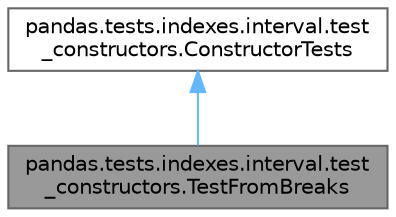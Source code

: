 digraph "pandas.tests.indexes.interval.test_constructors.TestFromBreaks"
{
 // LATEX_PDF_SIZE
  bgcolor="transparent";
  edge [fontname=Helvetica,fontsize=10,labelfontname=Helvetica,labelfontsize=10];
  node [fontname=Helvetica,fontsize=10,shape=box,height=0.2,width=0.4];
  Node1 [id="Node000001",label="pandas.tests.indexes.interval.test\l_constructors.TestFromBreaks",height=0.2,width=0.4,color="gray40", fillcolor="grey60", style="filled", fontcolor="black",tooltip=" "];
  Node2 -> Node1 [id="edge1_Node000001_Node000002",dir="back",color="steelblue1",style="solid",tooltip=" "];
  Node2 [id="Node000002",label="pandas.tests.indexes.interval.test\l_constructors.ConstructorTests",height=0.2,width=0.4,color="gray40", fillcolor="white", style="filled",URL="$d6/d63/classpandas_1_1tests_1_1indexes_1_1interval_1_1test__constructors_1_1ConstructorTests.html",tooltip=" "];
}
